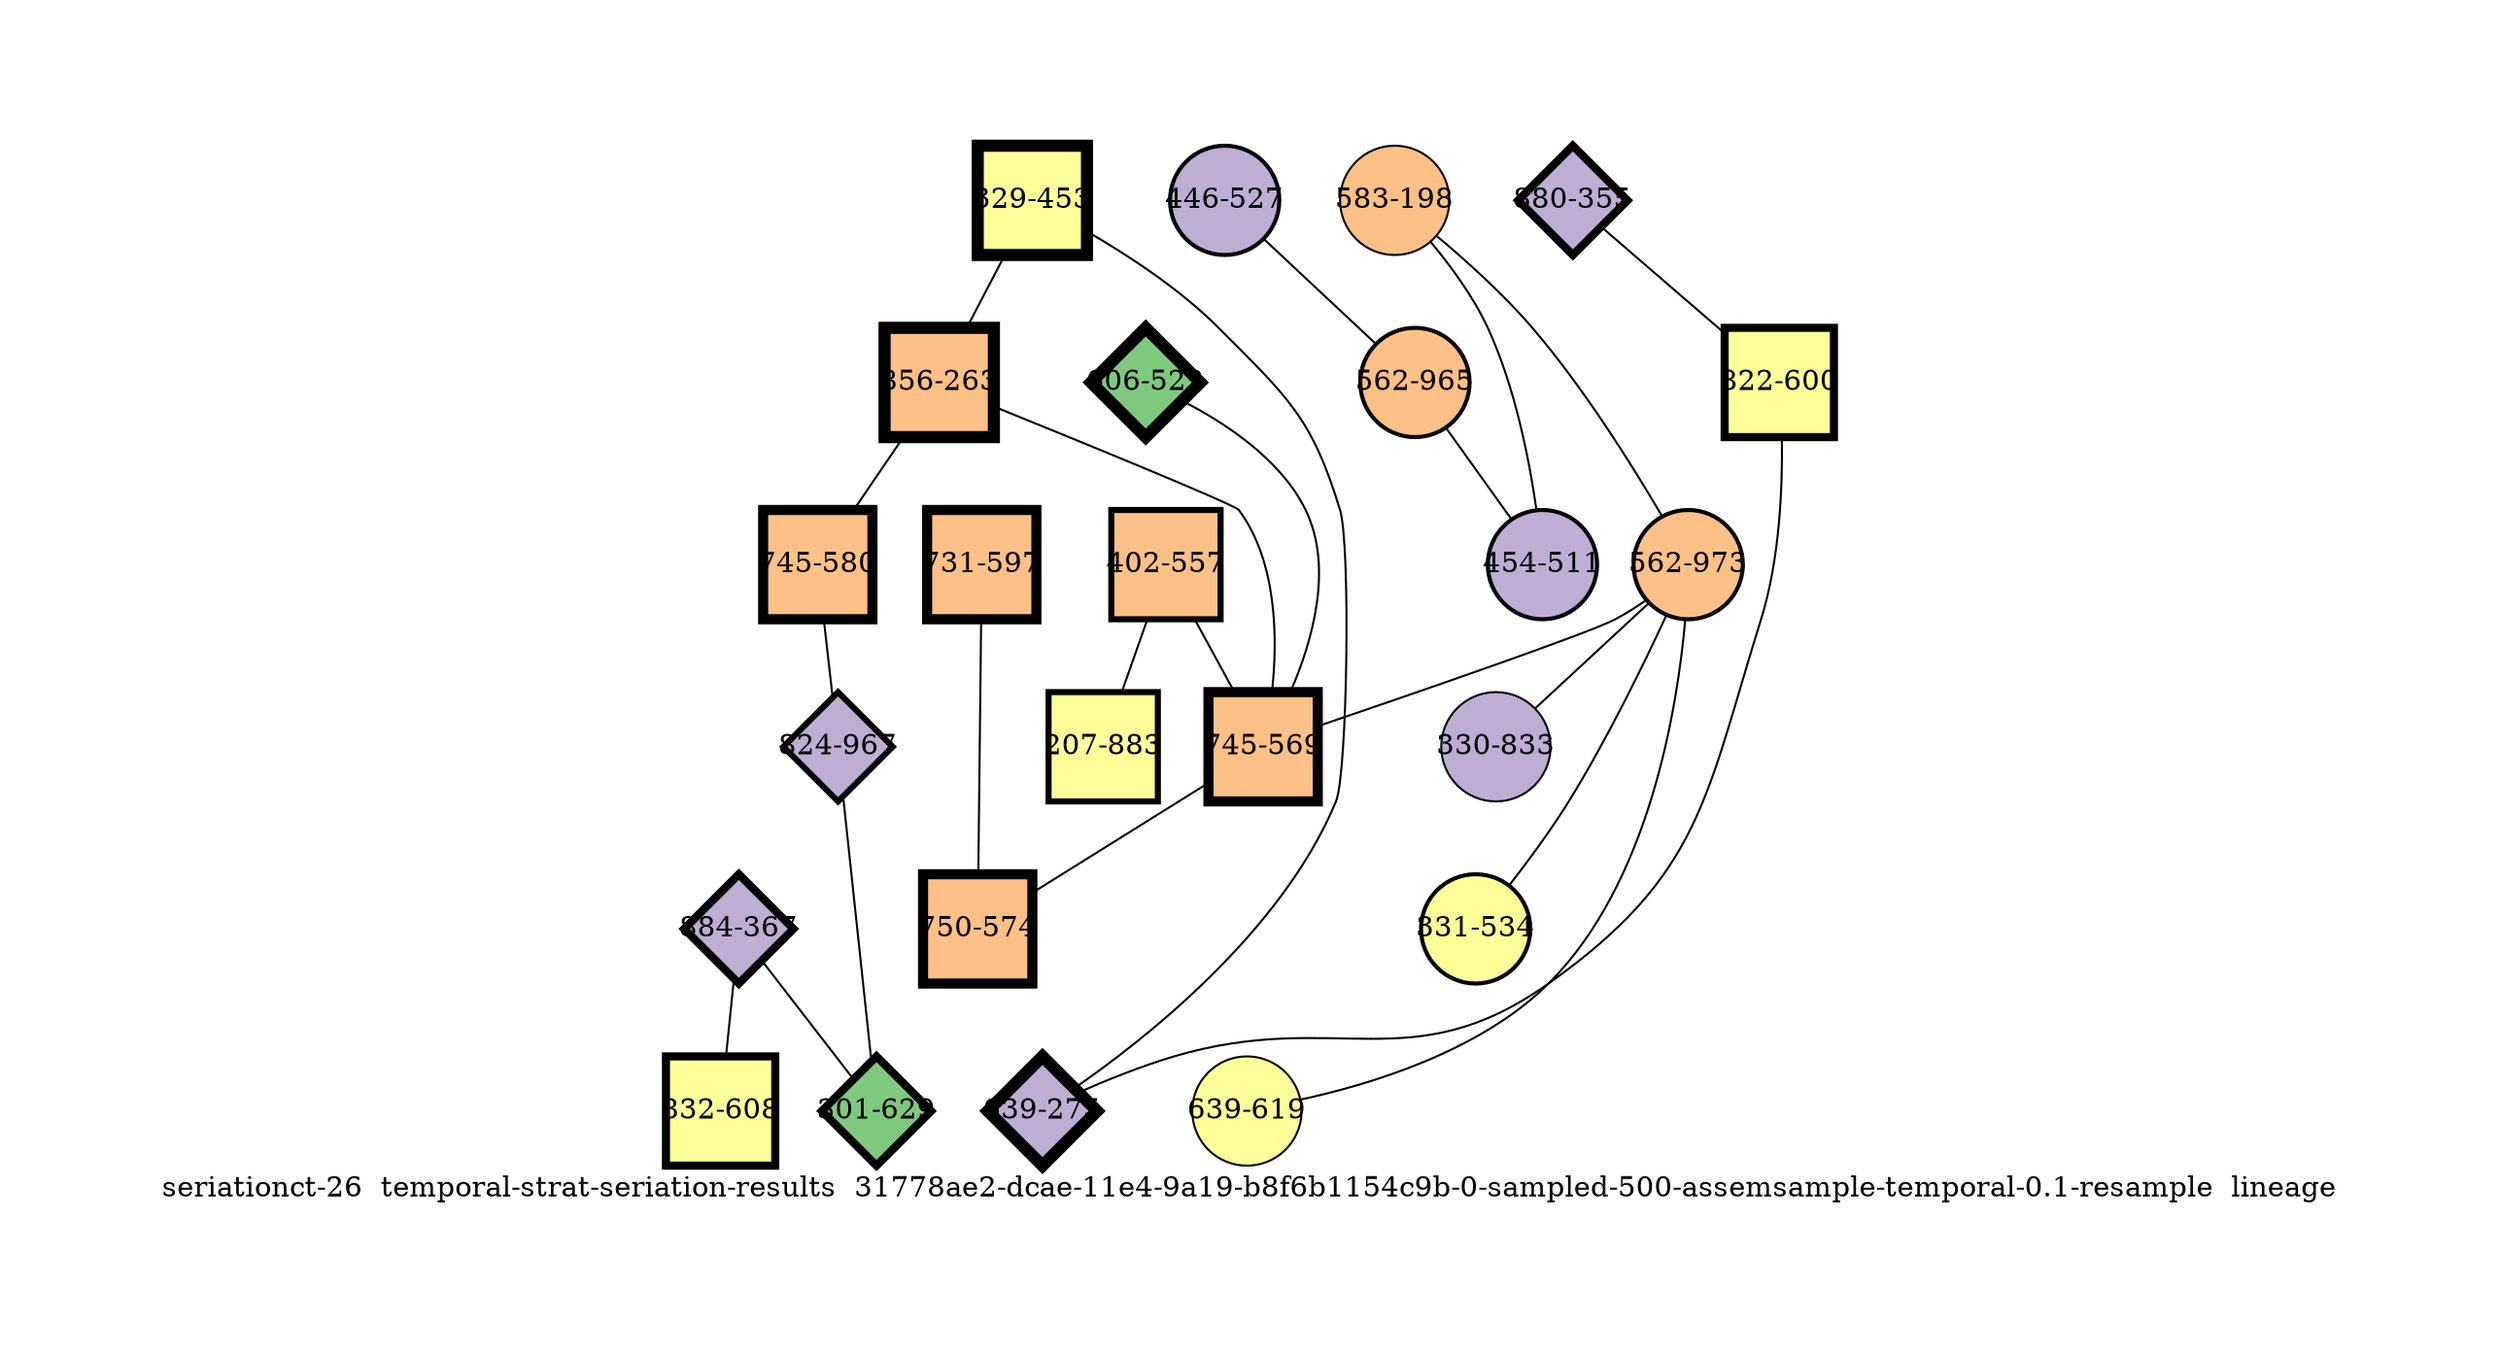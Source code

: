 strict graph "seriationct-26  temporal-strat-seriation-results  31778ae2-dcae-11e4-9a19-b8f6b1154c9b-0-sampled-500-assemsample-temporal-0.1-resample  lineage" {
labelloc=b;
ratio=auto;
pad="1.0";
label="seriationct-26  temporal-strat-seriation-results  31778ae2-dcae-11e4-9a19-b8f6b1154c9b-0-sampled-500-assemsample-temporal-0.1-resample  lineage";
node [width="0.75", style=filled, fixedsize=true, height="0.75", shape=circle, label=""];
0 [xCoordinate="522.0", appears_in_slice=6, yCoordinate="606.0", colorscheme=accent6, lineage_id=2, short_label="606-522", label="606-522", shape=diamond, cluster_id=0, fillcolor=1, size="500.0", id=0, penwidth="6.0"];
1 [xCoordinate="355.0", appears_in_slice=4, yCoordinate="880.0", colorscheme=accent6, lineage_id=2, short_label="880-355", label="880-355", shape=diamond, cluster_id=1, fillcolor=2, size="500.0", id=1, penwidth="4.0"];
2 [xCoordinate="600.0", appears_in_slice=4, yCoordinate="822.0", colorscheme=accent6, lineage_id=1, short_label="822-600", label="822-600", shape=square, cluster_id=3, fillcolor=4, size="500.0", id=2, penwidth="4.0"];
3 [xCoordinate="198.0", appears_in_slice=1, yCoordinate="583.0", colorscheme=accent6, lineage_id=0, short_label="583-198", label="583-198", shape=circle, cluster_id=2, fillcolor=3, size="500.0", id=3, penwidth="1.0"];
4 [xCoordinate="453.0", appears_in_slice=6, yCoordinate="329.0", colorscheme=accent6, lineage_id=1, short_label="329-453", label="329-453", shape=square, cluster_id=3, fillcolor=4, size="500.0", id=4, penwidth="6.0"];
5 [xCoordinate="597.0", appears_in_slice=5, yCoordinate="731.0", colorscheme=accent6, lineage_id=1, short_label="731-597", label="731-597", shape=square, cluster_id=2, fillcolor=3, size="500.0", id=5, penwidth="5.0"];
6 [xCoordinate="275.0", appears_in_slice=6, yCoordinate="639.0", colorscheme=accent6, lineage_id=2, short_label="639-275", label="639-275", shape=diamond, cluster_id=1, fillcolor=2, size="500.0", id=6, penwidth="6.0"];
7 [xCoordinate="263.0", appears_in_slice=6, yCoordinate="856.0", colorscheme=accent6, lineage_id=1, short_label="856-263", label="856-263", shape=square, cluster_id=2, fillcolor=3, size="500.0", id=7, penwidth="6.0"];
8 [xCoordinate="973.0", appears_in_slice=2, yCoordinate="562.0", colorscheme=accent6, lineage_id=0, short_label="562-973", label="562-973", shape=circle, cluster_id=2, fillcolor=3, size="500.0", id=8, penwidth="2.0"];
9 [xCoordinate="557.0", appears_in_slice=3, yCoordinate="402.0", colorscheme=accent6, lineage_id=1, short_label="402-557", label="402-557", shape=square, cluster_id=2, fillcolor=3, size="500.0", id=9, penwidth="3.0"];
10 [xCoordinate="883.0", appears_in_slice=3, yCoordinate="207.0", colorscheme=accent6, lineage_id=1, short_label="207-883", label="207-883", shape=square, cluster_id=3, fillcolor=4, size="500.0", id=10, penwidth="3.0"];
11 [xCoordinate="527.0", appears_in_slice=2, yCoordinate="446.0", colorscheme=accent6, lineage_id=0, short_label="446-527", label="446-527", shape=circle, cluster_id=1, fillcolor=2, size="500.0", id=11, penwidth="2.0"];
12 [xCoordinate="367.0", appears_in_slice=4, yCoordinate="884.0", colorscheme=accent6, lineage_id=2, short_label="884-367", label="884-367", shape=diamond, cluster_id=1, fillcolor=2, size="500.0", id=12, penwidth="4.0"];
13 [xCoordinate="580.0", appears_in_slice=5, yCoordinate="745.0", colorscheme=accent6, lineage_id=1, short_label="745-580", label="745-580", shape=square, cluster_id=2, fillcolor=3, size="500.0", id=19, penwidth="5.0"];
14 [xCoordinate="569.0", appears_in_slice=5, yCoordinate="745.0", colorscheme=accent6, lineage_id=1, short_label="745-569", label="745-569", shape=square, cluster_id=2, fillcolor=3, size="500.0", id=14, penwidth="5.0"];
15 [xCoordinate="534.0", appears_in_slice=2, yCoordinate="331.0", colorscheme=accent6, lineage_id=0, short_label="331-534", label="331-534", shape=circle, cluster_id=3, fillcolor=4, size="500.0", id=15, penwidth="2.0"];
16 [xCoordinate="967.0", appears_in_slice=3, yCoordinate="824.0", colorscheme=accent6, lineage_id=2, short_label="824-967", label="824-967", shape=diamond, cluster_id=1, fillcolor=2, size="500.0", id=16, penwidth="3.0"];
17 [xCoordinate="619.0", appears_in_slice=1, yCoordinate="639.0", colorscheme=accent6, lineage_id=0, short_label="639-619", label="639-619", shape=circle, cluster_id=3, fillcolor=4, size="500.0", id=17, penwidth="1.0"];
18 [xCoordinate="833.0", appears_in_slice=1, yCoordinate="330.0", colorscheme=accent6, lineage_id=0, short_label="330-833", label="330-833", shape=circle, cluster_id=1, fillcolor=2, size="500.0", id=18, penwidth="1.0"];
19 [xCoordinate="629.0", appears_in_slice=4, yCoordinate="301.0", colorscheme=accent6, lineage_id=2, short_label="301-629", label="301-629", shape=diamond, cluster_id=0, fillcolor=1, size="500.0", id=13, penwidth="4.0"];
20 [xCoordinate="574.0", appears_in_slice=5, yCoordinate="750.0", colorscheme=accent6, lineage_id=1, short_label="750-574", label="750-574", shape=square, cluster_id=2, fillcolor=3, size="500.0", id=20, penwidth="5.0"];
21 [xCoordinate="965.0", appears_in_slice=2, yCoordinate="562.0", colorscheme=accent6, lineage_id=0, short_label="562-965", label="562-965", shape=circle, cluster_id=2, fillcolor=3, size="500.0", id=21, penwidth="2.0"];
22 [xCoordinate="608.0", appears_in_slice=4, yCoordinate="832.0", colorscheme=accent6, lineage_id=1, short_label="832-608", label="832-608", shape=square, cluster_id=3, fillcolor=4, size="500.0", id=22, penwidth="4.0"];
23 [xCoordinate="511.0", appears_in_slice=2, yCoordinate="454.0", colorscheme=accent6, lineage_id=0, short_label="454-511", label="454-511", shape=circle, cluster_id=1, fillcolor=2, size="500.0", id=23, penwidth="2.0"];
0 -- 14  [inverseweight="1.20116675544", weight="0.832523873532"];
1 -- 2  [inverseweight="12.0771537599", weight="0.0828009661779"];
2 -- 6  [inverseweight="3.44165265439", weight="0.290558083694"];
3 -- 8  [inverseweight="2.02255178219", weight="0.494424918466"];
3 -- 23  [inverseweight="3.38596138146", weight="0.295337095537"];
4 -- 6  [inverseweight="27.6924387811", weight="0.0361109401705"];
4 -- 7  [inverseweight="33.8642730739", weight="0.0295296461205"];
5 -- 20  [inverseweight="22.8694676873", weight="0.0437264222182"];
7 -- 13  [inverseweight="2.38062850795", weight="0.42005713897"];
7 -- 14  [inverseweight="2.35451246202", weight="0.42471637595"];
8 -- 17  [inverseweight="1.92259349141", weight="0.520130752792"];
8 -- 18  [inverseweight="1.33645895646", weight="0.74824594887"];
8 -- 14  [inverseweight="1.75196110409", weight="0.570788927713"];
8 -- 15  [inverseweight="2.05874659499", weight="0.485732436636"];
9 -- 10  [inverseweight="2.36772788862", weight="0.42234582986"];
9 -- 14  [inverseweight="1.88562478762", weight="0.530328200268"];
11 -- 21  [inverseweight="22.1403721385", weight="0.0451663591625"];
12 -- 19  [inverseweight="25.189636093", weight="0.0396988664826"];
12 -- 22  [inverseweight="21.0165675855", weight="0.0475815090135"];
13 -- 16  [inverseweight="3.27364250549", weight="0.305470129473"];
14 -- 20  [inverseweight="2.53915083869", weight="0.393832451685"];
16 -- 19  [inverseweight="3.99527239457", weight="0.250295824975"];
21 -- 23  [inverseweight="17.6998081351", weight="0.0564977875673"];
}
